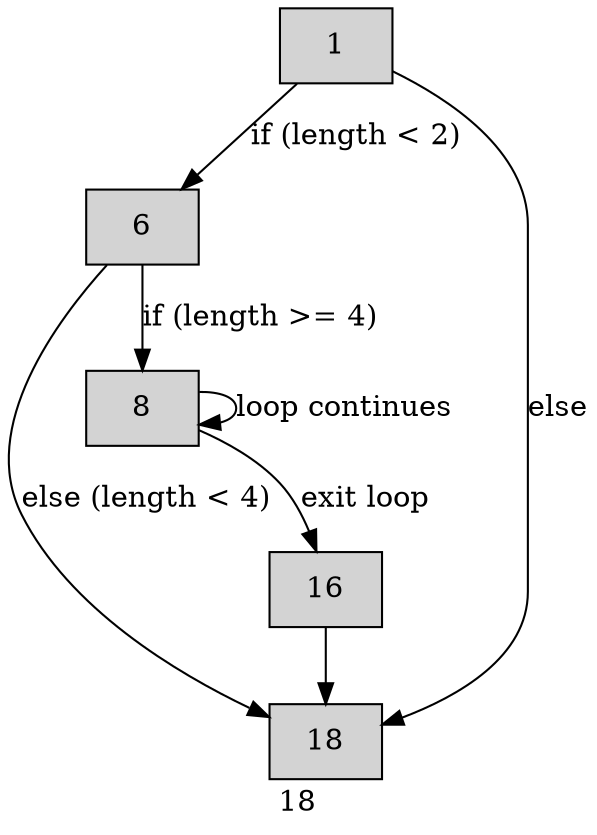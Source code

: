 digraph CFG {
    node [shape=box, style=filled];
    
    label="1";
    label="6";
    label="8";
    label="16";
    label="18";
    
    "1" -> "6" [label="if (length < 2)"];
    "1" -> "18" [label="else"];
    
    "6" -> "8" [label="if (length >= 4)"];
    "6" -> "18" [label="else (length < 4)"];
    
    "8" -> "8" [label="loop continues"];
    "8" -> "16" [label="exit loop"];
    
    "16" -> "18";
}